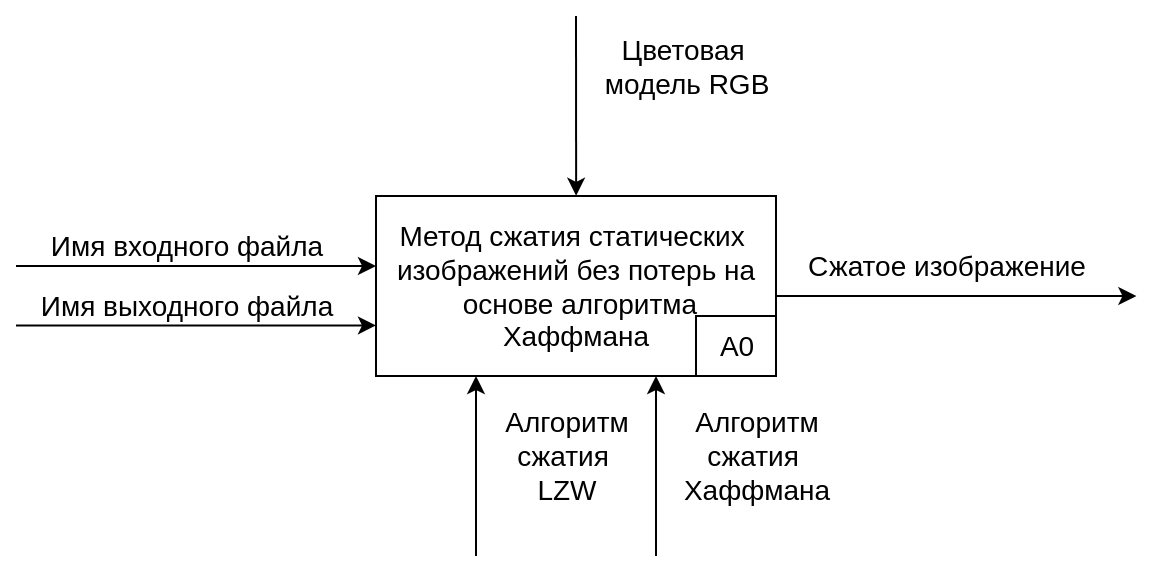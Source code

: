 <mxfile>
    <diagram id="wnSZFvbqJfbgUPwq1TmN" name="Страница 1">
        <mxGraphModel dx="738" dy="570" grid="1" gridSize="10" guides="1" tooltips="1" connect="1" arrows="1" fold="1" page="1" pageScale="1" pageWidth="827" pageHeight="1169" math="0" shadow="0">
            <root>
                <mxCell id="0"/>
                <mxCell id="1" parent="0"/>
                <mxCell id="5" style="edgeStyle=none;html=1;fontSize=14;entryX=0;entryY=0.5;entryDx=0;entryDy=0;" parent="1" edge="1">
                    <mxGeometry relative="1" as="geometry">
                        <mxPoint x="270" y="295" as="targetPoint"/>
                        <mxPoint x="90" y="295" as="sourcePoint"/>
                    </mxGeometry>
                </mxCell>
                <mxCell id="7" style="edgeStyle=none;html=1;fontSize=14;endArrow=none;endFill=0;startArrow=classic;startFill=1;" parent="1" edge="1">
                    <mxGeometry relative="1" as="geometry">
                        <mxPoint x="320" y="440" as="targetPoint"/>
                        <mxPoint x="320" y="350" as="sourcePoint"/>
                    </mxGeometry>
                </mxCell>
                <mxCell id="9" style="edgeStyle=none;html=1;fontSize=14;startArrow=classic;startFill=1;endArrow=none;endFill=0;" parent="1" edge="1">
                    <mxGeometry relative="1" as="geometry">
                        <mxPoint x="410" y="440" as="targetPoint"/>
                        <mxPoint x="410" y="350" as="sourcePoint"/>
                    </mxGeometry>
                </mxCell>
                <mxCell id="2" value="&lt;font&gt;&lt;span style=&quot;color: light-dark(rgb(0, 0, 0), rgb(237, 237, 237)); font-size: 14px;&quot;&gt;Метод сжатия статических&amp;nbsp; изображений без потерь&amp;nbsp;&lt;/span&gt;&lt;/font&gt;&lt;span style=&quot;font-size: 14px; background-color: transparent;&quot;&gt;&lt;font style=&quot;color: rgb(0, 0, 0);&quot;&gt;на&lt;/font&gt;&lt;/span&gt;&lt;div&gt;&lt;span style=&quot;font-size: 14px; background-color: transparent;&quot;&gt;&amp;nbsp;&lt;font style=&quot;color: rgb(0, 0, 0);&quot;&gt;основе алгоритма Хаффмана&lt;/font&gt;&lt;/span&gt;&lt;/div&gt;" style="rounded=0;whiteSpace=wrap;html=1;" parent="1" vertex="1">
                    <mxGeometry x="270" y="260" width="200" height="90" as="geometry"/>
                </mxCell>
                <mxCell id="6" value="Имя входного файла" style="text;html=1;align=center;verticalAlign=middle;resizable=0;points=[];autosize=1;strokeColor=none;fillColor=none;fontSize=14;" parent="1" vertex="1">
                    <mxGeometry x="95" y="270" width="160" height="30" as="geometry"/>
                </mxCell>
                <mxCell id="8" value="Алгоритм &lt;br&gt;сжатия&amp;nbsp;&lt;div&gt;&lt;font style=&quot;color: rgb(0, 0, 0);&quot;&gt;LZW&lt;/font&gt;&lt;/div&gt;" style="text;html=1;align=center;verticalAlign=middle;resizable=0;points=[];autosize=1;strokeColor=none;fillColor=none;fontSize=14;" parent="1" vertex="1">
                    <mxGeometry x="320" y="360" width="90" height="60" as="geometry"/>
                </mxCell>
                <mxCell id="10" value="Алгоритм&lt;br&gt;сжатия&amp;nbsp;&lt;div&gt;&lt;font style=&quot;color: rgb(0, 0, 0);&quot;&gt;Хаффмана&lt;/font&gt;&lt;/div&gt;" style="text;html=1;align=center;verticalAlign=middle;resizable=0;points=[];autosize=1;strokeColor=none;fillColor=none;fontSize=14;" parent="1" vertex="1">
                    <mxGeometry x="410" y="360" width="100" height="60" as="geometry"/>
                </mxCell>
                <mxCell id="17" value="A0" style="text;html=1;align=center;verticalAlign=middle;resizable=0;points=[];autosize=1;strokeColor=default;fillColor=none;fontSize=14;" parent="1" vertex="1">
                    <mxGeometry x="430" y="320" width="40" height="30" as="geometry"/>
                </mxCell>
                <mxCell id="18" value="Сжатое изображение" style="text;html=1;align=center;verticalAlign=middle;resizable=0;points=[];autosize=1;strokeColor=none;fillColor=none;fontSize=14;" parent="1" vertex="1">
                    <mxGeometry x="470" y="280" width="170" height="30" as="geometry"/>
                </mxCell>
                <mxCell id="22" style="edgeStyle=none;html=1;exitX=0.999;exitY=0.222;exitDx=0;exitDy=0;fontSize=14;exitPerimeter=0;" parent="1" edge="1">
                    <mxGeometry relative="1" as="geometry">
                        <mxPoint x="650.2" y="310.02" as="targetPoint"/>
                        <mxPoint x="470.0" y="310" as="sourcePoint"/>
                    </mxGeometry>
                </mxCell>
                <mxCell id="25" style="edgeStyle=none;html=1;fontSize=14;entryX=0;entryY=0.5;entryDx=0;entryDy=0;" parent="1" edge="1">
                    <mxGeometry relative="1" as="geometry">
                        <mxPoint x="270" y="324.74" as="targetPoint"/>
                        <mxPoint x="90" y="324.74" as="sourcePoint"/>
                    </mxGeometry>
                </mxCell>
                <mxCell id="26" value="Имя выходного файла" style="text;html=1;align=center;verticalAlign=middle;resizable=0;points=[];autosize=1;strokeColor=none;fillColor=none;fontSize=14;" parent="1" vertex="1">
                    <mxGeometry x="90" y="300" width="170" height="30" as="geometry"/>
                </mxCell>
                <mxCell id="31" value="Цветовая&amp;nbsp;&lt;div&gt;&lt;font&gt;&lt;font style=&quot;color: rgb(0, 0, 0);&quot;&gt;модель&amp;nbsp;&lt;/font&gt;&lt;span style=&quot;background-color: transparent;&quot;&gt;&lt;font style=&quot;color: rgb(0, 0, 0);&quot;&gt;RGB&lt;/font&gt;&lt;/span&gt;&lt;/font&gt;&lt;/div&gt;" style="text;html=1;align=center;verticalAlign=middle;resizable=0;points=[];autosize=1;strokeColor=none;fillColor=none;fontSize=14;" parent="1" vertex="1">
                    <mxGeometry x="370" y="170" width="110" height="50" as="geometry"/>
                </mxCell>
                <mxCell id="32" style="edgeStyle=none;html=1;fontSize=14;entryX=0.352;entryY=0;entryDx=0;entryDy=0;entryPerimeter=0;" parent="1" edge="1">
                    <mxGeometry relative="1" as="geometry">
                        <mxPoint x="370.07" y="259.91" as="targetPoint"/>
                        <mxPoint x="370" y="170" as="sourcePoint"/>
                    </mxGeometry>
                </mxCell>
            </root>
        </mxGraphModel>
    </diagram>
</mxfile>